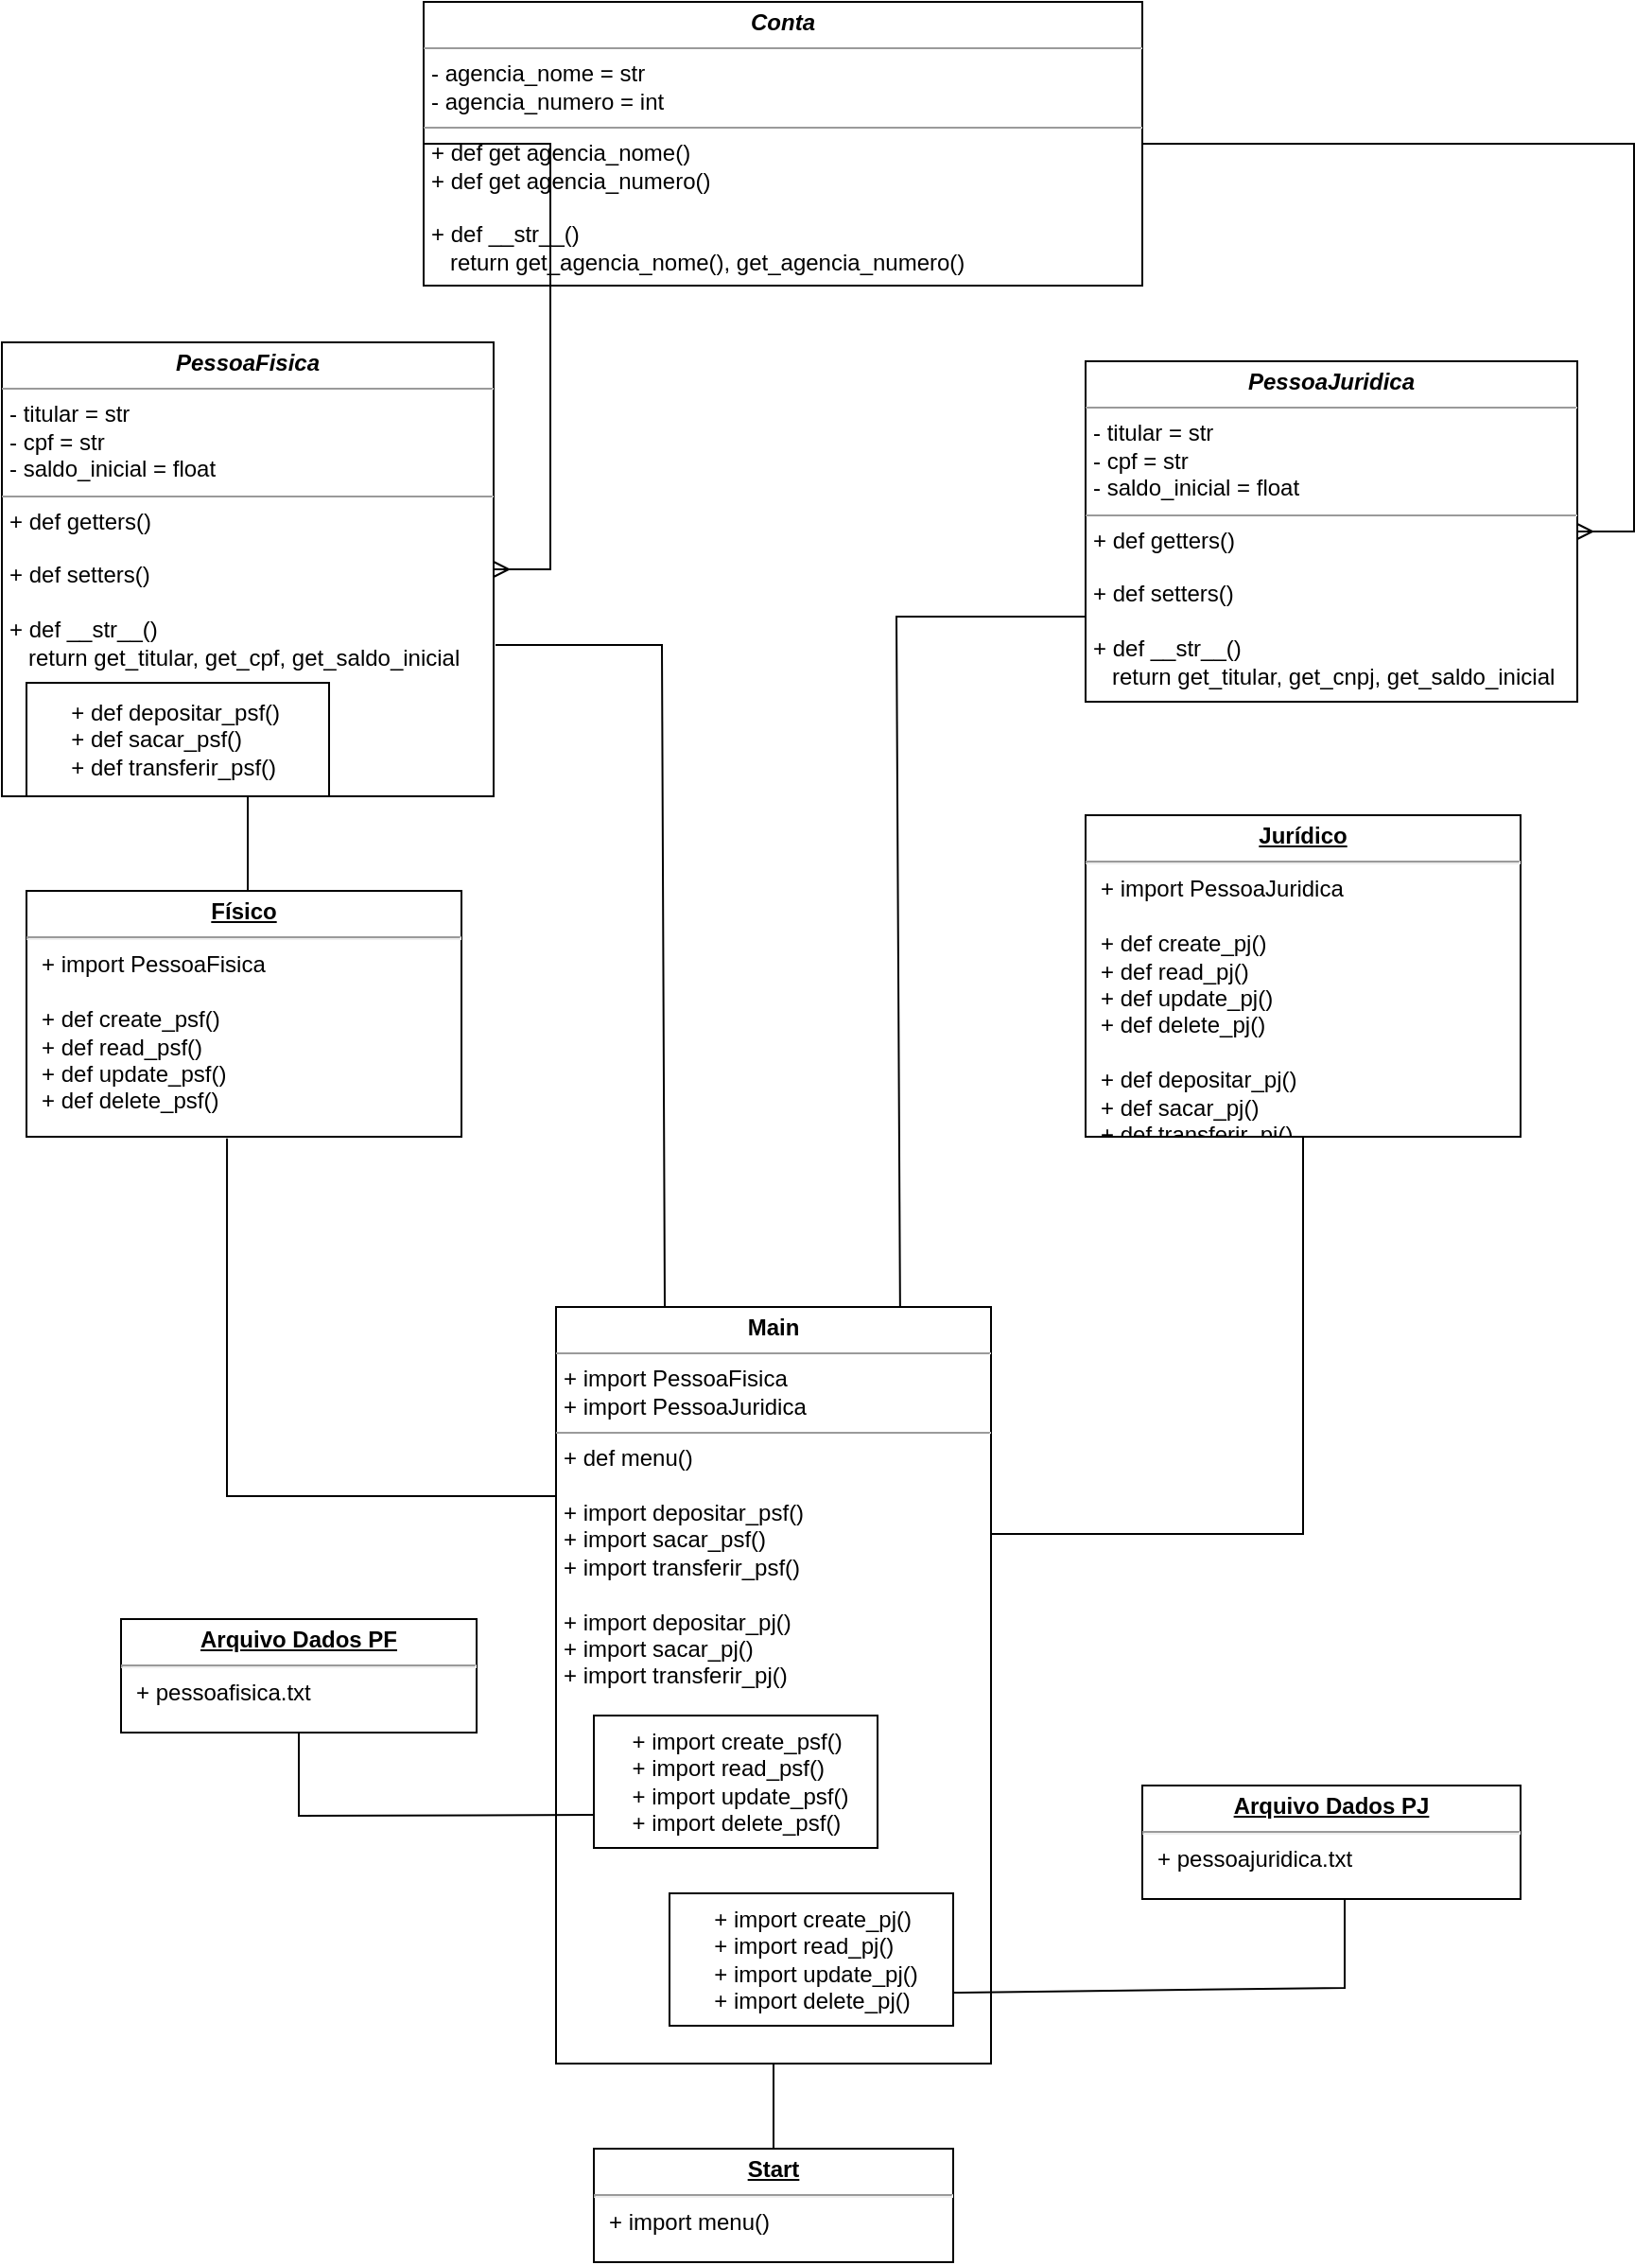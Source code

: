 <mxfile version="20.5.1" type="github">
  <diagram id="C5RBs43oDa-KdzZeNtuy" name="Page-1">
    <mxGraphModel dx="1102" dy="614" grid="1" gridSize="10" guides="1" tooltips="1" connect="1" arrows="1" fold="1" page="1" pageScale="1" pageWidth="827" pageHeight="1169" math="0" shadow="0">
      <root>
        <mxCell id="WIyWlLk6GJQsqaUBKTNV-0" />
        <mxCell id="WIyWlLk6GJQsqaUBKTNV-1" parent="WIyWlLk6GJQsqaUBKTNV-0" />
        <mxCell id="p8Cv-tQ2KAmy8846ZhRr-6" value="&lt;p style=&quot;margin:0px;margin-top:4px;text-align:center;&quot;&gt;&lt;i&gt;&lt;b&gt;Conta&lt;/b&gt;&lt;/i&gt;&lt;/p&gt;&lt;hr size=&quot;1&quot;&gt;&lt;p style=&quot;margin:0px;margin-left:4px;&quot;&gt;- agencia_nome = str&lt;br&gt;- agencia_numero = int&lt;/p&gt;&lt;hr size=&quot;1&quot;&gt;&lt;p style=&quot;margin:0px;margin-left:4px;&quot;&gt;+ def get agencia_nome()&lt;br&gt;+ def get agencia_numero()&lt;/p&gt;&lt;p style=&quot;margin:0px;margin-left:4px;&quot;&gt;&lt;br&gt;&lt;/p&gt;&lt;p style=&quot;margin:0px;margin-left:4px;&quot;&gt;+ def __str__()&lt;/p&gt;&lt;p style=&quot;margin:0px;margin-left:4px;&quot;&gt;&amp;nbsp; &amp;nbsp;return get_agencia_nome(), get_agencia_numero()&lt;/p&gt;" style="verticalAlign=top;align=left;overflow=fill;fontSize=12;fontFamily=Helvetica;html=1;" vertex="1" parent="WIyWlLk6GJQsqaUBKTNV-1">
          <mxGeometry x="240" y="120" width="380" height="150" as="geometry" />
        </mxCell>
        <mxCell id="p8Cv-tQ2KAmy8846ZhRr-7" value="&lt;p style=&quot;margin:0px;margin-top:4px;text-align:center;&quot;&gt;&lt;i&gt;&lt;b&gt;PessoaFisica&lt;/b&gt;&lt;/i&gt;&lt;/p&gt;&lt;hr size=&quot;1&quot;&gt;&lt;p style=&quot;margin:0px;margin-left:4px;&quot;&gt;- titular = str&lt;/p&gt;&lt;p style=&quot;margin:0px;margin-left:4px;&quot;&gt;- cpf = str&lt;br&gt;- saldo_inicial = float&lt;/p&gt;&lt;hr size=&quot;1&quot;&gt;&lt;p style=&quot;margin:0px;margin-left:4px;&quot;&gt;+ def getters()&lt;/p&gt;&lt;p style=&quot;margin:0px;margin-left:4px;&quot;&gt;&lt;br&gt;+ def setters()&lt;/p&gt;&lt;p style=&quot;margin:0px;margin-left:4px;&quot;&gt;&lt;br&gt;&lt;/p&gt;&lt;p style=&quot;margin:0px;margin-left:4px;&quot;&gt;+ def __str__()&lt;/p&gt;&lt;p style=&quot;margin:0px;margin-left:4px;&quot;&gt;&amp;nbsp; &amp;nbsp;return get_titular, get_cpf, get_saldo_inicial&lt;/p&gt;" style="verticalAlign=top;align=left;overflow=fill;fontSize=12;fontFamily=Helvetica;html=1;" vertex="1" parent="WIyWlLk6GJQsqaUBKTNV-1">
          <mxGeometry x="17" y="300" width="260" height="240" as="geometry" />
        </mxCell>
        <mxCell id="p8Cv-tQ2KAmy8846ZhRr-8" value="&lt;p style=&quot;margin:0px;margin-top:4px;text-align:center;&quot;&gt;&lt;i&gt;&lt;b&gt;PessoaJuridica&lt;/b&gt;&lt;/i&gt;&lt;/p&gt;&lt;hr size=&quot;1&quot;&gt;&lt;p style=&quot;margin: 0px 0px 0px 4px;&quot;&gt;- titular = str&lt;/p&gt;&lt;p style=&quot;margin: 0px 0px 0px 4px;&quot;&gt;- cpf = str&lt;br&gt;- saldo_inicial = float&lt;/p&gt;&lt;hr size=&quot;1&quot;&gt;&lt;p style=&quot;margin: 0px 0px 0px 4px;&quot;&gt;+ def getters()&lt;br&gt;&lt;br&gt;&lt;/p&gt;&lt;p style=&quot;margin: 0px 0px 0px 4px;&quot;&gt;+ def setters()&lt;/p&gt;&lt;p style=&quot;margin: 0px 0px 0px 4px;&quot;&gt;&lt;br&gt;&lt;/p&gt;&lt;p style=&quot;margin: 0px 0px 0px 4px;&quot;&gt;+ def __str__()&lt;/p&gt;&lt;p style=&quot;margin: 0px 0px 0px 4px;&quot;&gt;&amp;nbsp; &amp;nbsp;return get_titular, get_cnpj, get_saldo_inicial&lt;/p&gt;" style="verticalAlign=top;align=left;overflow=fill;fontSize=12;fontFamily=Helvetica;html=1;" vertex="1" parent="WIyWlLk6GJQsqaUBKTNV-1">
          <mxGeometry x="590" y="310" width="260" height="180" as="geometry" />
        </mxCell>
        <mxCell id="p8Cv-tQ2KAmy8846ZhRr-11" value="&lt;p style=&quot;margin:0px;margin-top:4px;text-align:center;text-decoration:underline;&quot;&gt;&lt;b&gt;Físico&lt;/b&gt;&lt;/p&gt;&lt;hr&gt;&lt;p style=&quot;margin:0px;margin-left:8px;&quot;&gt;+ import PessoaFisica&lt;/p&gt;&lt;p style=&quot;margin:0px;margin-left:8px;&quot;&gt;&lt;br&gt;&lt;/p&gt;&lt;p style=&quot;margin:0px;margin-left:8px;&quot;&gt;+ def create_psf()&lt;/p&gt;&lt;p style=&quot;margin:0px;margin-left:8px;&quot;&gt;+ def read_psf()&lt;/p&gt;&lt;p style=&quot;margin:0px;margin-left:8px;&quot;&gt;+ def update_psf()&lt;/p&gt;&lt;p style=&quot;margin:0px;margin-left:8px;&quot;&gt;+ def delete_psf()&lt;/p&gt;&lt;p style=&quot;margin:0px;margin-left:8px;&quot;&gt;&lt;br&gt;&lt;/p&gt;&lt;p style=&quot;margin:0px;margin-left:8px;&quot;&gt;&lt;br&gt;&lt;/p&gt;" style="verticalAlign=top;align=left;overflow=fill;fontSize=12;fontFamily=Helvetica;html=1;" vertex="1" parent="WIyWlLk6GJQsqaUBKTNV-1">
          <mxGeometry x="30" y="590" width="230" height="130" as="geometry" />
        </mxCell>
        <mxCell id="p8Cv-tQ2KAmy8846ZhRr-12" value="&lt;p style=&quot;margin:0px;margin-top:4px;text-align:center;text-decoration:underline;&quot;&gt;&lt;b&gt;Jurídico&lt;/b&gt;&lt;/p&gt;&lt;hr&gt;&lt;p style=&quot;margin:0px;margin-left:8px;&quot;&gt;+ import PessoaJuridica&lt;/p&gt;&lt;p style=&quot;margin:0px;margin-left:8px;&quot;&gt;&lt;br&gt;&lt;/p&gt;&lt;p style=&quot;margin:0px;margin-left:8px;&quot;&gt;+ def create_pj()&lt;/p&gt;&lt;p style=&quot;margin:0px;margin-left:8px;&quot;&gt;+ def read_pj()&lt;/p&gt;&lt;p style=&quot;margin:0px;margin-left:8px;&quot;&gt;+ def update_pj()&lt;/p&gt;&lt;p style=&quot;margin:0px;margin-left:8px;&quot;&gt;+ def delete_pj()&lt;/p&gt;&lt;p style=&quot;margin:0px;margin-left:8px;&quot;&gt;&lt;br&gt;&lt;/p&gt;&lt;p style=&quot;margin:0px;margin-left:8px;&quot;&gt;+ def depositar_pj()&lt;/p&gt;&lt;p style=&quot;margin:0px;margin-left:8px;&quot;&gt;+ def sacar_pj()&lt;/p&gt;&lt;p style=&quot;margin:0px;margin-left:8px;&quot;&gt;+ def transferir_pj()&lt;/p&gt;&lt;p style=&quot;margin:0px;margin-left:8px;&quot;&gt;&lt;br&gt;&lt;/p&gt;" style="verticalAlign=top;align=left;overflow=fill;fontSize=12;fontFamily=Helvetica;html=1;" vertex="1" parent="WIyWlLk6GJQsqaUBKTNV-1">
          <mxGeometry x="590" y="550" width="230" height="170" as="geometry" />
        </mxCell>
        <mxCell id="p8Cv-tQ2KAmy8846ZhRr-13" value="&lt;p style=&quot;margin:0px;margin-top:4px;text-align:center;&quot;&gt;&lt;b&gt;Main&lt;/b&gt;&lt;/p&gt;&lt;hr size=&quot;1&quot;&gt;&lt;p style=&quot;margin:0px;margin-left:4px;&quot;&gt;+ import PessoaFisica&lt;br&gt;+ import PessoaJuridica&lt;/p&gt;&lt;hr size=&quot;1&quot;&gt;&lt;p style=&quot;margin:0px;margin-left:4px;&quot;&gt;&lt;span style=&quot;background-color: initial;&quot;&gt;+ def menu()&lt;/span&gt;&lt;br&gt;&lt;/p&gt;&lt;p style=&quot;margin:0px;margin-left:4px;&quot;&gt;&lt;br&gt;&lt;/p&gt;&lt;p style=&quot;margin:0px;margin-left:4px;&quot;&gt;+ import depositar_psf()&lt;/p&gt;&lt;p style=&quot;margin:0px;margin-left:4px;&quot;&gt;+ import sacar_psf()&lt;/p&gt;&lt;p style=&quot;margin:0px;margin-left:4px;&quot;&gt;+ import transferir_psf()&lt;/p&gt;&lt;p style=&quot;margin:0px;margin-left:4px;&quot;&gt;&lt;br&gt;&lt;/p&gt;&lt;p style=&quot;margin:0px;margin-left:4px;&quot;&gt;+ import depositar_pj()&lt;/p&gt;&lt;p style=&quot;margin:0px;margin-left:4px;&quot;&gt;+ import sacar_pj()&lt;/p&gt;&lt;p style=&quot;margin:0px;margin-left:4px;&quot;&gt;+ import transferir_pj()&lt;/p&gt;&lt;p style=&quot;margin:0px;margin-left:4px;&quot;&gt;&lt;br&gt;&lt;/p&gt;&lt;p style=&quot;margin: 0px 0px 0px 4px;&quot;&gt;&lt;br&gt;&lt;/p&gt;" style="verticalAlign=top;align=left;overflow=fill;fontSize=12;fontFamily=Helvetica;html=1;" vertex="1" parent="WIyWlLk6GJQsqaUBKTNV-1">
          <mxGeometry x="310" y="810" width="230" height="400" as="geometry" />
        </mxCell>
        <mxCell id="p8Cv-tQ2KAmy8846ZhRr-24" value="&lt;p style=&quot;margin:0px;margin-top:4px;text-align:center;text-decoration:underline;&quot;&gt;&lt;b&gt;Arquivo Dados PF&lt;/b&gt;&lt;/p&gt;&lt;hr&gt;&lt;p style=&quot;margin:0px;margin-left:8px;&quot;&gt;+ pessoafisica.txt&lt;/p&gt;" style="verticalAlign=top;align=left;overflow=fill;fontSize=12;fontFamily=Helvetica;html=1;" vertex="1" parent="WIyWlLk6GJQsqaUBKTNV-1">
          <mxGeometry x="80" y="975" width="188" height="60" as="geometry" />
        </mxCell>
        <mxCell id="p8Cv-tQ2KAmy8846ZhRr-25" value="&lt;p style=&quot;margin:0px;margin-top:4px;text-align:center;text-decoration:underline;&quot;&gt;&lt;b&gt;Arquivo Dados PJ&lt;/b&gt;&lt;/p&gt;&lt;hr&gt;&lt;p style=&quot;margin:0px;margin-left:8px;&quot;&gt;+ pessoajuridica.txt&lt;/p&gt;" style="verticalAlign=top;align=left;overflow=fill;fontSize=12;fontFamily=Helvetica;html=1;" vertex="1" parent="WIyWlLk6GJQsqaUBKTNV-1">
          <mxGeometry x="620" y="1063" width="200" height="60" as="geometry" />
        </mxCell>
        <mxCell id="p8Cv-tQ2KAmy8846ZhRr-26" value="&lt;p style=&quot;text-align: left; margin: 0px 0px 0px 4px;&quot;&gt;+ import create_psf()&lt;br&gt;+ import read_psf()&lt;/p&gt;&lt;p style=&quot;text-align: left; margin: 0px 0px 0px 4px;&quot;&gt;+ import update_psf()&lt;/p&gt;&lt;p style=&quot;text-align: left; margin: 0px 0px 0px 4px;&quot;&gt;+ import delete_psf()&lt;/p&gt;" style="html=1;" vertex="1" parent="WIyWlLk6GJQsqaUBKTNV-1">
          <mxGeometry x="330" y="1026" width="150" height="70" as="geometry" />
        </mxCell>
        <mxCell id="p8Cv-tQ2KAmy8846ZhRr-27" value="&lt;p style=&quot;text-align: left; margin: 0px 0px 0px 4px;&quot;&gt;+ import create_pj()&lt;br&gt;+ import read_pj()&lt;/p&gt;&lt;p style=&quot;text-align: left; margin: 0px 0px 0px 4px;&quot;&gt;+ import update_pj()&lt;/p&gt;&lt;p style=&quot;text-align: left; margin: 0px 0px 0px 4px;&quot;&gt;+ import delete_pj()&lt;/p&gt;" style="html=1;" vertex="1" parent="WIyWlLk6GJQsqaUBKTNV-1">
          <mxGeometry x="370" y="1120" width="150" height="70" as="geometry" />
        </mxCell>
        <mxCell id="p8Cv-tQ2KAmy8846ZhRr-30" value="&lt;p style=&quot;margin:0px;margin-top:4px;text-align:center;text-decoration:underline;&quot;&gt;&lt;b&gt;Start&lt;/b&gt;&lt;/p&gt;&lt;hr&gt;&lt;p style=&quot;margin:0px;margin-left:8px;&quot;&gt;+ import menu()&lt;/p&gt;" style="verticalAlign=top;align=left;overflow=fill;fontSize=12;fontFamily=Helvetica;html=1;" vertex="1" parent="WIyWlLk6GJQsqaUBKTNV-1">
          <mxGeometry x="330" y="1255" width="190" height="60" as="geometry" />
        </mxCell>
        <mxCell id="p8Cv-tQ2KAmy8846ZhRr-34" value="" style="edgeStyle=entityRelationEdgeStyle;fontSize=12;html=1;endArrow=ERmany;rounded=0;exitX=1;exitY=0.5;exitDx=0;exitDy=0;" edge="1" parent="WIyWlLk6GJQsqaUBKTNV-1" source="p8Cv-tQ2KAmy8846ZhRr-6" target="p8Cv-tQ2KAmy8846ZhRr-8">
          <mxGeometry width="100" height="100" relative="1" as="geometry">
            <mxPoint x="540" y="202" as="sourcePoint" />
            <mxPoint x="460" y="80" as="targetPoint" />
          </mxGeometry>
        </mxCell>
        <mxCell id="p8Cv-tQ2KAmy8846ZhRr-39" value="" style="endArrow=none;html=1;rounded=0;entryX=0.5;entryY=1;entryDx=0;entryDy=0;" edge="1" parent="WIyWlLk6GJQsqaUBKTNV-1" target="p8Cv-tQ2KAmy8846ZhRr-7">
          <mxGeometry relative="1" as="geometry">
            <mxPoint x="147" y="590" as="sourcePoint" />
            <mxPoint x="147" y="514" as="targetPoint" />
          </mxGeometry>
        </mxCell>
        <mxCell id="p8Cv-tQ2KAmy8846ZhRr-40" value="" style="endArrow=none;html=1;rounded=0;entryX=0.791;entryY=0;entryDx=0;entryDy=0;entryPerimeter=0;exitX=0;exitY=0.75;exitDx=0;exitDy=0;" edge="1" parent="WIyWlLk6GJQsqaUBKTNV-1" source="p8Cv-tQ2KAmy8846ZhRr-8" target="p8Cv-tQ2KAmy8846ZhRr-13">
          <mxGeometry relative="1" as="geometry">
            <mxPoint x="590" y="460" as="sourcePoint" />
            <mxPoint x="490" y="630" as="targetPoint" />
            <Array as="points">
              <mxPoint x="490" y="445" />
            </Array>
          </mxGeometry>
        </mxCell>
        <mxCell id="p8Cv-tQ2KAmy8846ZhRr-42" value="" style="endArrow=none;html=1;rounded=0;entryX=0.25;entryY=0;entryDx=0;entryDy=0;" edge="1" parent="WIyWlLk6GJQsqaUBKTNV-1" target="p8Cv-tQ2KAmy8846ZhRr-13">
          <mxGeometry relative="1" as="geometry">
            <mxPoint x="278" y="460" as="sourcePoint" />
            <mxPoint x="365.5" y="750" as="targetPoint" />
            <Array as="points">
              <mxPoint x="366" y="460" />
            </Array>
          </mxGeometry>
        </mxCell>
        <mxCell id="p8Cv-tQ2KAmy8846ZhRr-44" value="" style="endArrow=none;html=1;rounded=0;exitX=0;exitY=0.25;exitDx=0;exitDy=0;entryX=0.461;entryY=1.007;entryDx=0;entryDy=0;entryPerimeter=0;" edge="1" parent="WIyWlLk6GJQsqaUBKTNV-1" source="p8Cv-tQ2KAmy8846ZhRr-13" target="p8Cv-tQ2KAmy8846ZhRr-11">
          <mxGeometry width="50" height="50" relative="1" as="geometry">
            <mxPoint x="100" y="750" as="sourcePoint" />
            <mxPoint x="150" y="700" as="targetPoint" />
            <Array as="points">
              <mxPoint x="136" y="910" />
            </Array>
          </mxGeometry>
        </mxCell>
        <mxCell id="p8Cv-tQ2KAmy8846ZhRr-46" value="" style="endArrow=none;html=1;rounded=0;entryX=0.5;entryY=1;entryDx=0;entryDy=0;" edge="1" parent="WIyWlLk6GJQsqaUBKTNV-1" target="p8Cv-tQ2KAmy8846ZhRr-12">
          <mxGeometry width="50" height="50" relative="1" as="geometry">
            <mxPoint x="540" y="930" as="sourcePoint" />
            <mxPoint x="440" y="800" as="targetPoint" />
            <Array as="points">
              <mxPoint x="705" y="930" />
            </Array>
          </mxGeometry>
        </mxCell>
        <mxCell id="p8Cv-tQ2KAmy8846ZhRr-47" value="" style="endArrow=none;html=1;rounded=0;exitX=0.5;exitY=1;exitDx=0;exitDy=0;entryX=0;entryY=0.75;entryDx=0;entryDy=0;" edge="1" parent="WIyWlLk6GJQsqaUBKTNV-1" source="p8Cv-tQ2KAmy8846ZhRr-24" target="p8Cv-tQ2KAmy8846ZhRr-26">
          <mxGeometry width="50" height="50" relative="1" as="geometry">
            <mxPoint x="170" y="1060" as="sourcePoint" />
            <mxPoint x="310" y="980" as="targetPoint" />
            <Array as="points">
              <mxPoint x="174" y="1079" />
            </Array>
          </mxGeometry>
        </mxCell>
        <mxCell id="p8Cv-tQ2KAmy8846ZhRr-48" value="" style="endArrow=none;html=1;rounded=0;exitX=0.5;exitY=1;exitDx=0;exitDy=0;entryX=0.5;entryY=0;entryDx=0;entryDy=0;" edge="1" parent="WIyWlLk6GJQsqaUBKTNV-1" source="p8Cv-tQ2KAmy8846ZhRr-13" target="p8Cv-tQ2KAmy8846ZhRr-30">
          <mxGeometry width="50" height="50" relative="1" as="geometry">
            <mxPoint x="430" y="1210" as="sourcePoint" />
            <mxPoint x="418" y="1257" as="targetPoint" />
          </mxGeometry>
        </mxCell>
        <mxCell id="p8Cv-tQ2KAmy8846ZhRr-49" value="" style="endArrow=none;html=1;rounded=0;entryX=0.535;entryY=1.05;entryDx=0;entryDy=0;exitX=1;exitY=0.75;exitDx=0;exitDy=0;entryPerimeter=0;" edge="1" parent="WIyWlLk6GJQsqaUBKTNV-1" source="p8Cv-tQ2KAmy8846ZhRr-27">
          <mxGeometry width="50" height="50" relative="1" as="geometry">
            <mxPoint x="520" y="1152" as="sourcePoint" />
            <mxPoint x="727" y="1123" as="targetPoint" />
            <Array as="points">
              <mxPoint x="727" y="1170" />
            </Array>
          </mxGeometry>
        </mxCell>
        <mxCell id="p8Cv-tQ2KAmy8846ZhRr-53" value="" style="edgeStyle=entityRelationEdgeStyle;fontSize=12;html=1;endArrow=ERmany;rounded=0;exitX=0;exitY=0.5;exitDx=0;exitDy=0;" edge="1" parent="WIyWlLk6GJQsqaUBKTNV-1" source="p8Cv-tQ2KAmy8846ZhRr-6" target="p8Cv-tQ2KAmy8846ZhRr-7">
          <mxGeometry width="100" height="100" relative="1" as="geometry">
            <mxPoint x="300" y="380" as="sourcePoint" />
            <mxPoint x="400" y="280" as="targetPoint" />
          </mxGeometry>
        </mxCell>
        <mxCell id="p8Cv-tQ2KAmy8846ZhRr-54" value="&lt;span style=&quot;background-color: initial;&quot;&gt;+ def depositar_psf()&amp;nbsp;&lt;br&gt;&lt;div style=&quot;text-align: justify;&quot;&gt;&lt;span style=&quot;background-color: initial; text-align: left;&quot;&gt;+ def sacar_psf()&lt;/span&gt;&lt;/div&gt;&lt;div style=&quot;text-align: justify;&quot;&gt;&lt;span style=&quot;background-color: initial;&quot;&gt;+ def transferir_psf()&lt;/span&gt;&lt;/div&gt;&lt;/span&gt;" style="html=1;" vertex="1" parent="WIyWlLk6GJQsqaUBKTNV-1">
          <mxGeometry x="30" y="480" width="160" height="60" as="geometry" />
        </mxCell>
      </root>
    </mxGraphModel>
  </diagram>
</mxfile>
